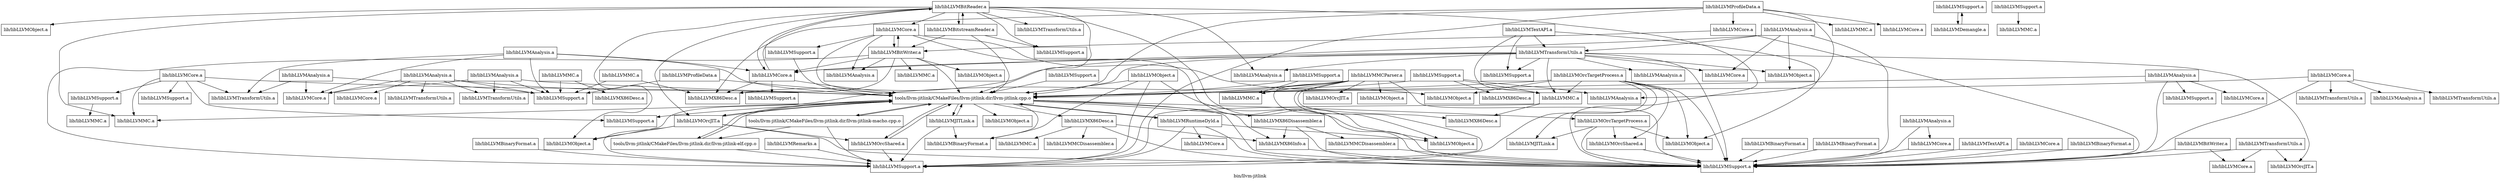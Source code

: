 digraph "bin/llvm-jitlink" {
	label="bin/llvm-jitlink";

	Node0x556940381c90 [shape=record,shape=record,label="{tools/llvm-jitlink/CMakeFiles/llvm-jitlink.dir/llvm-jitlink.cpp.o}"];
	Node0x556940381c90 -> Node0x55694037fa70;
	Node0x556940381c90 -> Node0x55694037fdb0;
	Node0x556940381c90 -> Node0x55694037e278;
	Node0x556940381c90 -> Node0x55694036ce38;
	Node0x556940381c90 -> Node0x55694036bd28;
	Node0x556940381c90 -> Node0x55694036abb0;
	Node0x556940381c90 -> Node0x55694036a870;
	Node0x556940381c90 -> Node0x55694037efe0;
	Node0x556940381c90 -> Node0x556940382720;
	Node0x556940381c90 -> Node0x556940381060;
	Node0x556940381c90 -> Node0x556940379e38;
	Node0x556940381c90 -> Node0x556940379c98;
	Node0x556940381c90 -> Node0x556940377c18;
	Node0x556940381c90 -> Node0x55694036c680;
	Node0x556940381c90 -> Node0x55694036eff0;
	Node0x55694037fa70 [shape=record,shape=record,label="{tools/llvm-jitlink/CMakeFiles/llvm-jitlink.dir/llvm-jitlink-elf.cpp.o}"];
	Node0x55694037fa70 -> Node0x556940381c90;
	Node0x55694037fa70 -> Node0x556940378d28;
	Node0x55694037fdb0 [shape=record,shape=record,label="{tools/llvm-jitlink/CMakeFiles/llvm-jitlink.dir/llvm-jitlink-macho.cpp.o}"];
	Node0x55694037fdb0 -> Node0x556940381c90;
	Node0x55694037fdb0 -> Node0x55694037fa70;
	Node0x55694037fdb0 -> Node0x556940378d28;
	Node0x55694037e278 [shape=record,shape=record,label="{lib/libLLVMX86Desc.a}"];
	Node0x55694037e278 -> Node0x55694036bd28;
	Node0x55694037e278 -> Node0x556940378ec8;
	Node0x55694037e278 -> Node0x55694036eff0;
	Node0x55694037e278 -> Node0x55694036f128;
	Node0x55694036ce38 [shape=record,shape=record,label="{lib/libLLVMX86Disassembler.a}"];
	Node0x55694036ce38 -> Node0x55694036bd28;
	Node0x55694036ce38 -> Node0x55694036eff0;
	Node0x55694036ce38 -> Node0x55694036fbb8;
	Node0x55694036bd28 [shape=record,shape=record,label="{lib/libLLVMX86Info.a}"];
	Node0x55694036bd28 -> Node0x55694036eff0;
	Node0x55694036abb0 [shape=record,shape=record,label="{lib/libLLVMBinaryFormat.a}"];
	Node0x55694036a870 [shape=record,shape=record,label="{lib/libLLVMJITLink.a}"];
	Node0x55694036a870 -> Node0x556940381c90;
	Node0x55694036a870 -> Node0x55694036abb0;
	Node0x55694036a870 -> Node0x556940378d28;
	Node0x55694037efe0 [shape=record,shape=record,label="{lib/libLLVMMC.a}"];
	Node0x556940382720 [shape=record,shape=record,label="{lib/libLLVMObject.a}"];
	Node0x556940381060 [shape=record,shape=record,label="{lib/libLLVMSupport.a}"];
	Node0x556940379e38 [shape=record,shape=record,label="{lib/libLLVMOrcJIT.a}"];
	Node0x556940379e38 -> Node0x556940381c90;
	Node0x556940379e38 -> Node0x55694037ca18;
	Node0x556940379e38 -> Node0x556940378d28;
	Node0x556940379e38 -> Node0x556940379c98;
	Node0x556940379e38 -> Node0x55694036eff0;
	Node0x556940379c98 [shape=record,shape=record,label="{lib/libLLVMOrcShared.a}"];
	Node0x556940379c98 -> Node0x556940381c90;
	Node0x556940379c98 -> Node0x556940378d28;
	Node0x556940377c18 [shape=record,shape=record,label="{lib/libLLVMOrcTargetProcess.a}"];
	Node0x556940377c18 -> Node0x556940373ec0;
	Node0x556940377c18 -> Node0x5569403830e0;
	Node0x556940377c18 -> Node0x556940378090;
	Node0x556940377c18 -> Node0x55694036eff0;
	Node0x55694036c680 [shape=record,shape=record,label="{lib/libLLVMRuntimeDyld.a}"];
	Node0x55694036c680 -> Node0x556940381c90;
	Node0x55694036c680 -> Node0x556940378d28;
	Node0x55694036c680 -> Node0x556940375650;
	Node0x55694036c680 -> Node0x55694036eff0;
	Node0x55694036c680 -> Node0x556940376a38;
	Node0x55694036eff0 [shape=record,shape=record,label="{lib/libLLVMSupport.a}"];
	Node0x556940378d28 [shape=record,shape=record,label="{lib/libLLVMSupport.a}"];
	Node0x556940378ec8 [shape=record,shape=record,label="{lib/libLLVMMC.a}"];
	Node0x55694036f128 [shape=record,shape=record,label="{lib/libLLVMMCDisassembler.a}"];
	Node0x55694036fbb8 [shape=record,shape=record,label="{lib/libLLVMMCDisassembler.a}"];
	Node0x55694036fbb8 -> Node0x55694036eff0;
	Node0x55694036ba50 [shape=record,shape=record,label="{lib/libLLVMBinaryFormat.a}"];
	Node0x55694036ba50 -> Node0x556940378d28;
	Node0x556940376fe8 [shape=record,shape=record,label="{lib/libLLVMMC.a}"];
	Node0x556940376fe8 -> Node0x556940377e88;
	Node0x556940376fe8 -> Node0x556940378438;
	Node0x556940377e88 [shape=record,shape=record,label="{lib/libLLVMX86Desc.a}"];
	Node0x556940378438 [shape=record,shape=record,label="{lib/libLLVMSupport.a}"];
	Node0x556940380020 [shape=record,shape=record,label="{lib/libLLVMBinaryFormat.a}"];
	Node0x556940380020 -> Node0x55694036eff0;
	Node0x556940380708 [shape=record,shape=record,label="{lib/libLLVMMC.a}"];
	Node0x556940380708 -> Node0x55694037a860;
	Node0x556940380708 -> Node0x556940378d28;
	Node0x55694037a860 [shape=record,shape=record,label="{lib/libLLVMX86Desc.a}"];
	Node0x55694037a110 [shape=record,shape=record,label="{lib/libLLVMBinaryFormat.a}"];
	Node0x55694037a110 -> Node0x55694036eff0;
	Node0x55694037aa68 [shape=record,shape=record,label="{lib/libLLVMMC.a}"];
	Node0x55694037aa68 -> Node0x55694037b8a0;
	Node0x55694037aa68 -> Node0x556940378438;
	Node0x55694037b8a0 [shape=record,shape=record,label="{lib/libLLVMX86Desc.a}"];
	Node0x55694037bf88 [shape=record,shape=record,label="{lib/libLLVMObject.a}"];
	Node0x55694037bf88 -> Node0x556940381c90;
	Node0x55694037bf88 -> Node0x55694036abb0;
	Node0x55694037bf88 -> Node0x556940378d28;
	Node0x55694037bf88 -> Node0x55694036eff0;
	Node0x55694037ca18 [shape=record,shape=record,label="{lib/libLLVMObject.a}"];
	Node0x556940373ec0 [shape=record,shape=record,label="{lib/libLLVMJITLink.a}"];
	Node0x5569403830e0 [shape=record,shape=record,label="{lib/libLLVMObject.a}"];
	Node0x556940378090 [shape=record,shape=record,label="{lib/libLLVMOrcShared.a}"];
	Node0x556940378090 -> Node0x55694036eff0;
	Node0x556940380b80 [shape=record,shape=record,label="{lib/libLLVMOrcTargetProcess.a}"];
	Node0x556940380b80 -> Node0x556940381c90;
	Node0x556940380b80 -> Node0x556940373ec0;
	Node0x556940380b80 -> Node0x55694037d440;
	Node0x556940380b80 -> Node0x556940380708;
	Node0x556940380b80 -> Node0x5569403830e0;
	Node0x556940380b80 -> Node0x556940378d28;
	Node0x556940380b80 -> Node0x556940378090;
	Node0x556940380b80 -> Node0x55694036eff0;
	Node0x55694037d440 [shape=record,shape=record,label="{lib/libLLVMObject.a}"];
	Node0x556940375650 [shape=record,shape=record,label="{lib/libLLVMObject.a}"];
	Node0x556940376a38 [shape=record,shape=record,label="{lib/libLLVMCore.a}"];
	Node0x55694036e838 [shape=record,shape=record,label="{lib/libLLVMBitWriter.a}"];
	Node0x55694036e838 -> Node0x556940381c90;
	Node0x55694036e838 -> Node0x556940377e88;
	Node0x55694036e838 -> Node0x556940378778;
	Node0x55694036e838 -> Node0x55694036e0e8;
	Node0x55694036e838 -> Node0x556940378d28;
	Node0x55694036e838 -> Node0x556940383c40;
	Node0x55694036e838 -> Node0x556940383558;
	Node0x55694036e838 -> Node0x556940379478;
	Node0x556940378778 [shape=record,shape=record,label="{lib/libLLVMMC.a}"];
	Node0x55694036e0e8 [shape=record,shape=record,label="{lib/libLLVMObject.a}"];
	Node0x556940383c40 [shape=record,shape=record,label="{lib/libLLVMCore.a}"];
	Node0x556940383c40 -> Node0x556940381c90;
	Node0x556940383c40 -> Node0x55694037d440;
	Node0x556940383c40 -> Node0x55694036eff0;
	Node0x556940383c40 -> Node0x55694036e838;
	Node0x556940383c40 -> Node0x556940383558;
	Node0x556940383c40 -> Node0x5569403764f0;
	Node0x556940383558 [shape=record,shape=record,label="{lib/libLLVMAnalysis.a}"];
	Node0x556940379478 [shape=record,shape=record,label="{lib/libLLVMCore.a}"];
	Node0x556940379478 -> Node0x556940381c90;
	Node0x556940379478 -> Node0x556940377e88;
	Node0x556940379478 -> Node0x556940377530;
	Node0x556940379478 -> Node0x556940370a58;
	Node0x55694036d5f0 [shape=record,shape=record,label="{lib/libLLVMBitWriter.a}"];
	Node0x55694036d5f0 -> Node0x55694036eff0;
	Node0x55694036d5f0 -> Node0x556940370cc8;
	Node0x556940370cc8 [shape=record,shape=record,label="{lib/libLLVMCore.a}"];
	Node0x556940380c50 [shape=record,shape=record,label="{lib/libLLVMTransformUtils.a}"];
	Node0x556940380c50 -> Node0x55694037c400;
	Node0x556940380c50 -> Node0x55694036eff0;
	Node0x556940380c50 -> Node0x556940370cc8;
	Node0x55694037c400 [shape=record,shape=record,label="{lib/libLLVMOrcJIT.a}"];
	Node0x55694036bab8 [shape=record,shape=record,label="{lib/libLLVMTransformUtils.a}"];
	Node0x55694036bab8 -> Node0x556940381c90;
	Node0x55694036bab8 -> Node0x556940377e88;
	Node0x55694036bab8 -> Node0x556940380708;
	Node0x55694036bab8 -> Node0x55694037d7e8;
	Node0x55694036bab8 -> Node0x556940371960;
	Node0x55694036bab8 -> Node0x55694037bb10;
	Node0x55694036bab8 -> Node0x55694037c400;
	Node0x55694036bab8 -> Node0x55694036eff0;
	Node0x55694036bab8 -> Node0x556940382fa8;
	Node0x55694036bab8 -> Node0x5569403754b0;
	Node0x55694036bab8 -> Node0x556940379478;
	Node0x55694037d7e8 [shape=record,shape=record,label="{lib/libLLVMObject.a}"];
	Node0x556940371960 [shape=record,shape=record,label="{lib/libLLVMAnalysis.a}"];
	Node0x55694037bb10 [shape=record,shape=record,label="{lib/libLLVMSupport.a}"];
	Node0x556940382fa8 [shape=record,shape=record,label="{lib/libLLVMCore.a}"];
	Node0x5569403754b0 [shape=record,shape=record,label="{lib/libLLVMAnalysis.a}"];
	Node0x556940370920 [shape=record,shape=record,label="{lib/libLLVMAnalysis.a}"];
	Node0x556940370920 -> Node0x556940381c90;
	Node0x556940370920 -> Node0x556940378438;
	Node0x556940370920 -> Node0x556940382788;
	Node0x556940370920 -> Node0x55694037e9c8;
	Node0x556940370920 -> Node0x556940379478;
	Node0x556940382788 [shape=record,shape=record,label="{lib/libLLVMTransformUtils.a}"];
	Node0x55694037e9c8 [shape=record,shape=record,label="{lib/libLLVMCore.a}"];
	Node0x5569403729a0 [shape=record,shape=record,label="{lib/libLLVMSupport.a}"];
	Node0x5569403729a0 -> Node0x556940381c90;
	Node0x5569403712e0 [shape=record,shape=record,label="{lib/libLLVMAnalysis.a}"];
	Node0x5569403712e0 -> Node0x556940381c90;
	Node0x5569403712e0 -> Node0x556940378438;
	Node0x5569403712e0 -> Node0x556940381e98;
	Node0x5569403712e0 -> Node0x55694037e9c8;
	Node0x556940381e98 [shape=record,shape=record,label="{lib/libLLVMTransformUtils.a}"];
	Node0x55694036d790 [shape=record,shape=record,label="{lib/libLLVMAnalysis.a}"];
	Node0x55694036d790 -> Node0x556940381c90;
	Node0x55694036d790 -> Node0x55694036eff0;
	Node0x55694036d790 -> Node0x556940373088;
	Node0x55694036d790 -> Node0x556940376e48;
	Node0x556940373088 [shape=record,shape=record,label="{lib/libLLVMSupport.a}"];
	Node0x556940376e48 [shape=record,shape=record,label="{lib/libLLVMCore.a}"];
	Node0x556940377ce8 [shape=record,shape=record,label="{lib/libLLVMAnalysis.a}"];
	Node0x556940377ce8 -> Node0x556940381c90;
	Node0x556940377ce8 -> Node0x55694036de78;
	Node0x556940377ce8 -> Node0x556940378438;
	Node0x556940377ce8 -> Node0x556940381e98;
	Node0x556940377ce8 -> Node0x55694037e9c8;
	Node0x556940377ce8 -> Node0x55694037e3b0;
	Node0x55694036de78 [shape=record,shape=record,label="{lib/libLLVMTransformUtils.a}"];
	Node0x55694037e3b0 [shape=record,shape=record,label="{lib/libLLVMCore.a}"];
	Node0x55694037aa00 [shape=record,shape=record,label="{lib/libLLVMAnalysis.a}"];
	Node0x55694037aa00 -> Node0x55694036eff0;
	Node0x55694037aa00 -> Node0x556940371828;
	Node0x556940371828 [shape=record,shape=record,label="{lib/libLLVMCore.a}"];
	Node0x556940371828 -> Node0x55694036eff0;
	Node0x556940369f18 [shape=record,shape=record,label="{lib/libLLVMAnalysis.a}"];
	Node0x556940369f18 -> Node0x55694037d7e8;
	Node0x556940369f18 -> Node0x55694036bab8;
	Node0x556940369f18 -> Node0x55694036eff0;
	Node0x556940369f18 -> Node0x556940382fa8;
	Node0x556940369f18 -> Node0x556940379478;
	Node0x5569403764f0 [shape=record,shape=record,label="{lib/libLLVMSupport.a}"];
	Node0x5569403764f0 -> Node0x556940381c90;
	Node0x556940375b30 [shape=record,shape=record,label="{lib/libLLVMAnalysis.a}"];
	Node0x556940375b30 -> Node0x556940378438;
	Node0x556940375b30 -> Node0x556940382788;
	Node0x556940375b30 -> Node0x55694037e9c8;
	Node0x556940370a58 [shape=record,shape=record,label="{lib/libLLVMBitReader.a}"];
	Node0x556940370a58 -> Node0x556940381c90;
	Node0x556940370a58 -> Node0x55694037ca18;
	Node0x556940370a58 -> Node0x55694037efe0;
	Node0x556940370a58 -> Node0x55694037db90;
	Node0x556940370a58 -> Node0x55694036fef8;
	Node0x556940370a58 -> Node0x5569403820a0;
	Node0x556940370a58 -> Node0x556940375650;
	Node0x556940370a58 -> Node0x556940379e38;
	Node0x556940370a58 -> Node0x55694036eff0;
	Node0x556940370a58 -> Node0x556940383c40;
	Node0x556940370a58 -> Node0x5569403754b0;
	Node0x556940370a58 -> Node0x556940379478;
	Node0x556940370a58 -> Node0x55694037b358;
	Node0x55694037db90 [shape=record,shape=record,label="{lib/libLLVMObject.a}"];
	Node0x55694036fef8 [shape=record,shape=record,label="{lib/libLLVMTransformUtils.a}"];
	Node0x5569403820a0 [shape=record,shape=record,label="{lib/libLLVMSupport.a}"];
	Node0x55694037b358 [shape=record,shape=record,label="{lib/libLLVMBitstreamReader.a}"];
	Node0x55694037b358 -> Node0x556940381c90;
	Node0x55694037b358 -> Node0x5569403820a0;
	Node0x55694037b358 -> Node0x55694036e838;
	Node0x55694037b358 -> Node0x556940370a58;
	Node0x55694037fe80 [shape=record,shape=record,label="{lib/libLLVMMCParser.a}"];
	Node0x55694037fe80 -> Node0x556940381c90;
	Node0x55694037fe80 -> Node0x55694037a860;
	Node0x55694037fe80 -> Node0x55694037ca18;
	Node0x55694037fe80 -> Node0x5569403785d8;
	Node0x55694037fe80 -> Node0x556940382e08;
	Node0x55694037fe80 -> Node0x556940378d28;
	Node0x55694037fe80 -> Node0x556940375650;
	Node0x55694037fe80 -> Node0x556940377328;
	Node0x55694037fe80 -> Node0x55694036eff0;
	Node0x5569403785d8 [shape=record,shape=record,label="{lib/libLLVMMC.a}"];
	Node0x556940382e08 [shape=record,shape=record,label="{lib/libLLVMObject.a}"];
	Node0x556940377328 [shape=record,shape=record,label="{lib/libLLVMOrcJIT.a}"];
	Node0x5569403802f8 [shape=record,shape=record,label="{lib/libLLVMTextAPI.a}"];
	Node0x5569403802f8 -> Node0x55694036eff0;
	Node0x55694037e070 [shape=record,shape=record,label="{lib/libLLVMSupport.a}"];
	Node0x55694037e070 -> Node0x556940381c90;
	Node0x55694037e070 -> Node0x556940375310;
	Node0x55694037e070 -> Node0x556940380708;
	Node0x55694037e070 -> Node0x5569403725f8;
	Node0x556940375310 [shape=record,shape=record,label="{lib/libLLVMX86Desc.a}"];
	Node0x5569403725f8 [shape=record,shape=record,label="{lib/libLLVMAnalysis.a}"];
	Node0x556940382b98 [shape=record,shape=record,label="{lib/libLLVMTextAPI.a}"];
	Node0x556940382b98 -> Node0x556940380708;
	Node0x556940382b98 -> Node0x5569403830e0;
	Node0x556940382b98 -> Node0x55694036bab8;
	Node0x556940382b98 -> Node0x55694037bb10;
	Node0x556940379d00 [shape=record,shape=record,label="{lib/libLLVMProfileData.a}"];
	Node0x556940379d00 -> Node0x556940381c90;
	Node0x556940379d00 -> Node0x556940377e88;
	Node0x556940379d00 -> Node0x556940378f30;
	Node0x556940379d00 -> Node0x556940378d28;
	Node0x556940379d00 -> Node0x556940371ca0;
	Node0x556940379d00 -> Node0x5569403725f8;
	Node0x556940379d00 -> Node0x55694037fb40;
	Node0x556940378f30 [shape=record,shape=record,label="{lib/libLLVMMC.a}"];
	Node0x556940371ca0 [shape=record,shape=record,label="{lib/libLLVMCore.a}"];
	Node0x556940371ca0 -> Node0x55694036eff0;
	Node0x556940371ca0 -> Node0x55694036e838;
	Node0x55694037fb40 [shape=record,shape=record,label="{lib/libLLVMCore.a}"];
	Node0x55694037b080 [shape=record,shape=record,label="{lib/libLLVMSupport.a}"];
	Node0x55694037b080 -> Node0x55694037a8c8;
	Node0x55694037a8c8 [shape=record,shape=record,label="{lib/libLLVMDemangle.a}"];
	Node0x55694037a8c8 -> Node0x55694037b080;
	Node0x55694037c398 [shape=record,shape=record,label="{lib/libLLVMProfileData.a}"];
	Node0x55694037c398 -> Node0x556940381c90;
	Node0x55694037c398 -> Node0x556940378438;
	Node0x55694037e0d8 [shape=record,shape=record,label="{lib/libLLVMCore.a}"];
	Node0x55694037e0d8 -> Node0x55694036eff0;
	Node0x55694037f250 [shape=record,shape=record,label="{lib/libLLVMBinaryFormat.a}"];
	Node0x55694037f250 -> Node0x55694036eff0;
	Node0x55694037f528 [shape=record,shape=record,label="{lib/libLLVMSupport.a}"];
	Node0x55694037f528 -> Node0x556940377d50;
	Node0x556940377d50 [shape=record,shape=record,label="{lib/libLLVMMC.a}"];
	Node0x556940377530 [shape=record,shape=record,label="{lib/libLLVMSupport.a}"];
	Node0x556940377870 [shape=record,shape=record,label="{lib/libLLVMCore.a}"];
	Node0x556940377870 -> Node0x556940381c90;
	Node0x556940377870 -> Node0x55694036c410;
	Node0x556940377870 -> Node0x55694036eff0;
	Node0x556940377870 -> Node0x556940381610;
	Node0x556940377870 -> Node0x556940373a48;
	Node0x55694036c410 [shape=record,shape=record,label="{lib/libLLVMTransformUtils.a}"];
	Node0x556940381610 [shape=record,shape=record,label="{lib/libLLVMTransformUtils.a}"];
	Node0x556940373a48 [shape=record,shape=record,label="{lib/libLLVMAnalysis.a}"];
	Node0x556940372d48 [shape=record,shape=record,label="{lib/libLLVMCore.a}"];
	Node0x556940372d48 -> Node0x556940381c90;
	Node0x556940372d48 -> Node0x55694037efe0;
	Node0x556940372d48 -> Node0x556940381060;
	Node0x556940372d48 -> Node0x556940382788;
	Node0x556940372d48 -> Node0x556940372660;
	Node0x556940372d48 -> Node0x55694036cd00;
	Node0x556940372660 [shape=record,shape=record,label="{lib/libLLVMSupport.a}"];
	Node0x556940372660 -> Node0x5569403818e8;
	Node0x55694036cd00 [shape=record,shape=record,label="{lib/libLLVMSupport.a}"];
	Node0x5569403818e8 [shape=record,shape=record,label="{lib/libLLVMMC.a}"];
	Node0x5569403752a8 [shape=record,shape=record,label="{lib/libLLVMSupport.a}"];
	Node0x5569403752a8 -> Node0x556940381c90;
	Node0x5569403752a8 -> Node0x5569403785d8;
	Node0x55694037e688 [shape=record,shape=record,label="{lib/libLLVMRemarks.a}"];
	Node0x55694037e688 -> Node0x556940378d28;
}
